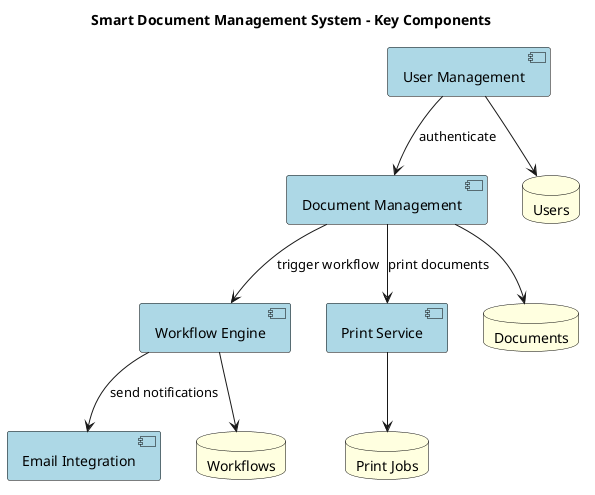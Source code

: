 @startuml KeyComponents

title Smart Document Management System - Key Components

skinparam component {
    BackgroundColor LightBlue
    BorderColor Black
}

skinparam database {
    BackgroundColor LightYellow
    BorderColor Black
}

[User Management] as UM
[Document Management] as DM
[Workflow Engine] as WE
[Print Service] as PS
[Email Integration] as EI

database "Users" as UD
database "Documents" as DD
database "Workflows" as WD
database "Print Jobs" as PD

UM --> UD
DM --> DD
WE --> WD
PS --> PD

UM --> DM : authenticate
DM --> WE : trigger workflow
WE --> EI : send notifications
DM --> PS : print documents

@enduml